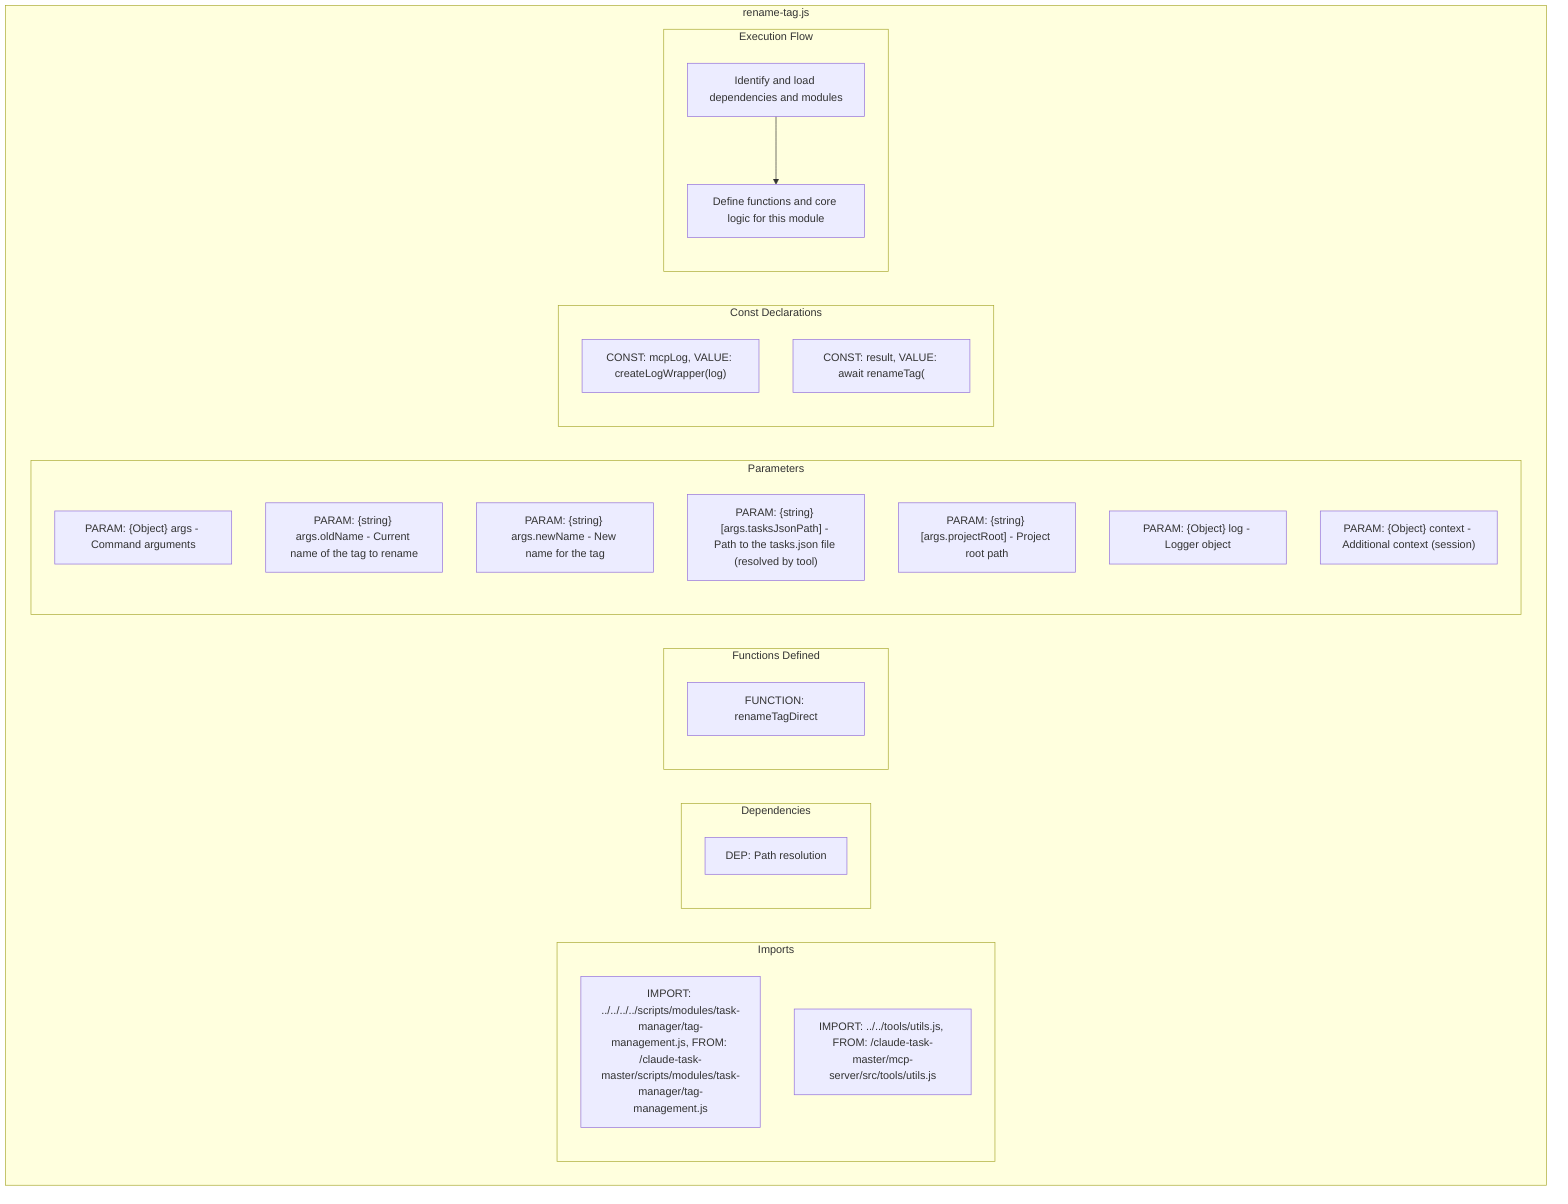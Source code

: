 flowchart TB
    subgraph Imports["Imports"]
        I1["IMPORT: ../../../../scripts/modules/task-manager/tag-management.js, FROM: /claude-task-master/scripts/modules/task-manager/tag-management.js"]
        I2["IMPORT: ../../tools/utils.js, FROM: /claude-task-master/mcp-server/src/tools/utils.js"]
    end
    subgraph Dependencies["Dependencies"]
        D1["DEP: Path resolution"]
    end
    subgraph FunctionsDefined["Functions Defined"]
        FU1["FUNCTION: renameTagDirect"]
    end
    subgraph Parameters["Parameters"]
        P1["PARAM: {Object} args - Command arguments"]
        P2["PARAM: {string} args.oldName - Current name of the tag to rename"]
        P3["PARAM: {string} args.newName - New name for the tag"]
        P4["PARAM: {string} [args.tasksJsonPath] - Path to the tasks.json file (resolved by tool)"]
        P5["PARAM: {string} [args.projectRoot] - Project root path"]
        P6["PARAM: {Object} log - Logger object"]
        P7["PARAM: {Object} context - Additional context (session)"]
    end
    subgraph Constants["Const Declarations"]
        C1["CONST: mcpLog, VALUE: createLogWrapper(log)"]
        C2["CONST: result, VALUE: await renameTag("]
    end
    subgraph ExecutionFlow["Execution Flow"]
        FL1["Identify and load dependencies and modules"]
        FL2["Define functions and core logic for this module"]
    end
    subgraph FileName["rename-tag.js"]
        Imports
        Dependencies
        FunctionsDefined
        Parameters
        Constants
        ExecutionFlow
    end
    FL1 --> FL2
